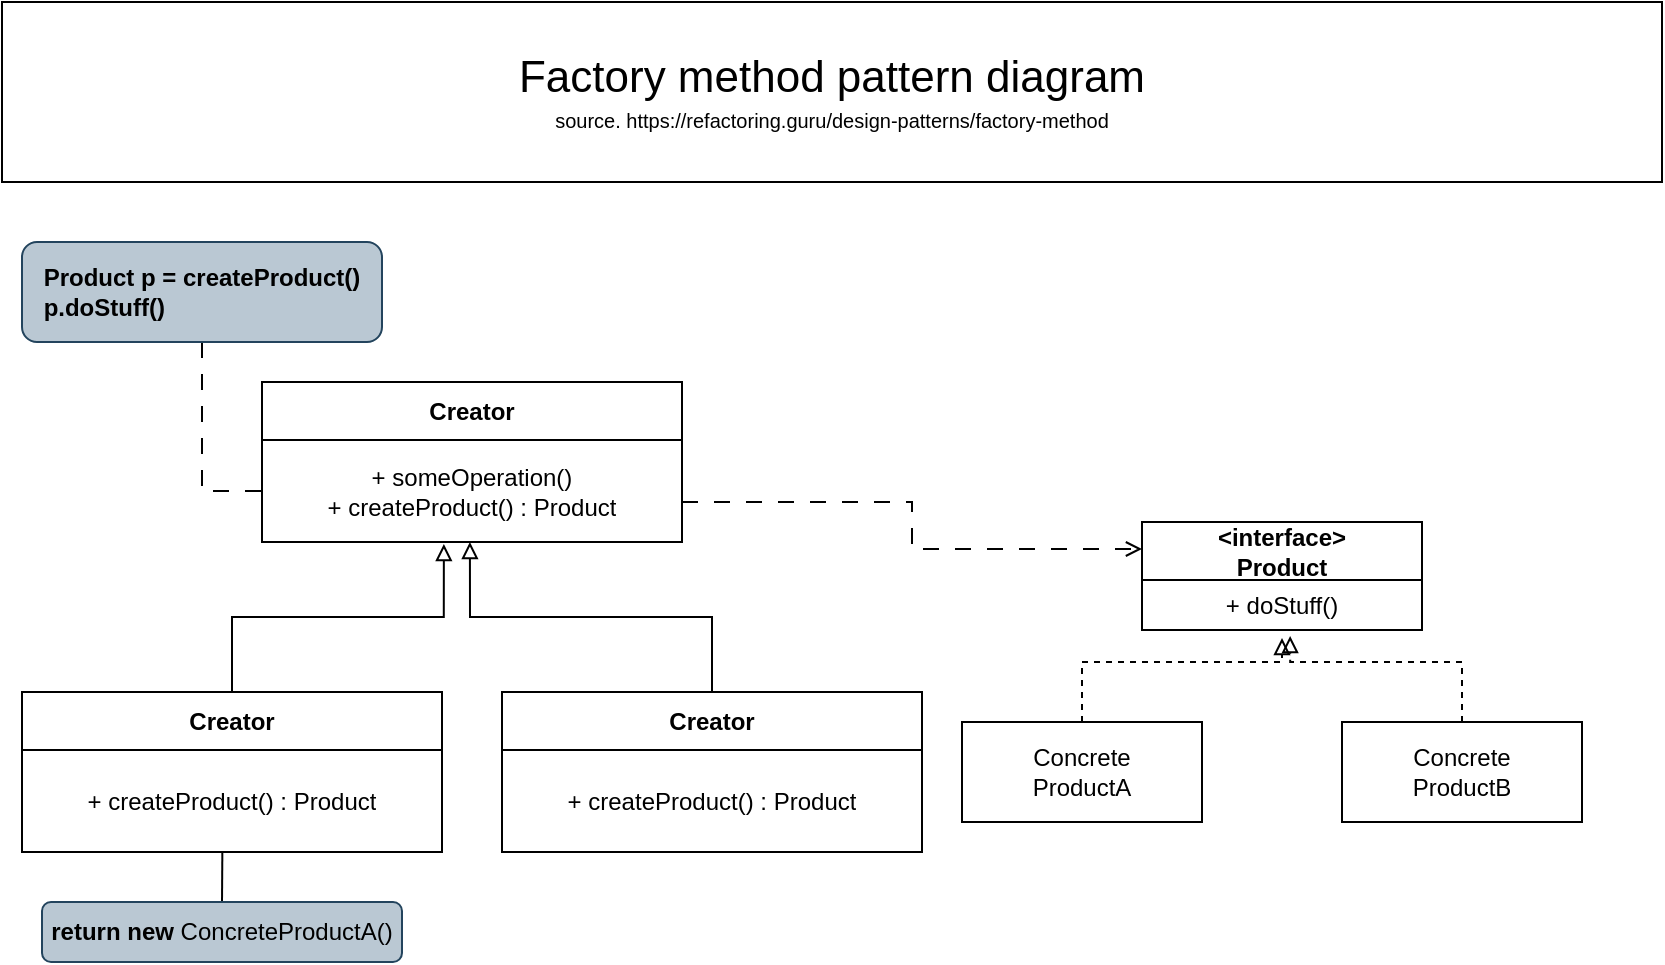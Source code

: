 <mxfile version="21.0.6" type="github"><diagram name="Page-1" id="bex9QikmEBqdrxeCQapa"><mxGraphModel dx="1434" dy="796" grid="1" gridSize="10" guides="1" tooltips="1" connect="1" arrows="1" fold="1" page="1" pageScale="1" pageWidth="850" pageHeight="1100" math="0" shadow="0"><root><mxCell id="0"/><mxCell id="1" parent="0"/><mxCell id="CNyYi0rzuvvtjimQau6s-1" value="&lt;font style=&quot;&quot;&gt;&lt;span style=&quot;font-size: 22px;&quot;&gt;Factory method pattern diagram&lt;/span&gt;&lt;br&gt;&lt;font style=&quot;font-size: 10px;&quot;&gt;source.&amp;nbsp;https://refactoring.guru/design-patterns/factory-method&lt;/font&gt;&lt;br&gt;&lt;/font&gt;" style="rounded=0;whiteSpace=wrap;html=1;" vertex="1" parent="1"><mxGeometry x="10" y="20" width="830" height="90" as="geometry"/></mxCell><mxCell id="CNyYi0rzuvvtjimQau6s-2" value="&amp;lt;interface&amp;gt;&lt;br&gt;Product" style="swimlane;fontStyle=1;align=center;verticalAlign=middle;childLayout=stackLayout;horizontal=1;startSize=29;horizontalStack=0;resizeParent=1;resizeParentMax=0;resizeLast=0;collapsible=0;marginBottom=0;html=1;whiteSpace=wrap;" vertex="1" parent="1"><mxGeometry x="580" y="280" width="140" height="54" as="geometry"/></mxCell><mxCell id="CNyYi0rzuvvtjimQau6s-3" value="+ doStuff()" style="text;html=1;strokeColor=none;fillColor=none;align=center;verticalAlign=middle;spacingLeft=4;spacingRight=4;overflow=hidden;rotatable=0;points=[[0,0.5],[1,0.5]];portConstraint=eastwest;whiteSpace=wrap;" vertex="1" parent="CNyYi0rzuvvtjimQau6s-2"><mxGeometry y="29" width="140" height="25" as="geometry"/></mxCell><mxCell id="CNyYi0rzuvvtjimQau6s-8" style="edgeStyle=orthogonalEdgeStyle;rounded=0;orthogonalLoop=1;jettySize=auto;html=1;entryX=0.5;entryY=1.16;entryDx=0;entryDy=0;entryPerimeter=0;dashed=1;endArrow=block;endFill=0;" edge="1" parent="1" source="CNyYi0rzuvvtjimQau6s-5" target="CNyYi0rzuvvtjimQau6s-3"><mxGeometry relative="1" as="geometry"><Array as="points"><mxPoint x="550" y="350"/><mxPoint x="650" y="350"/></Array></mxGeometry></mxCell><mxCell id="CNyYi0rzuvvtjimQau6s-5" value="Concrete &lt;br&gt;ProductA" style="rounded=0;whiteSpace=wrap;html=1;" vertex="1" parent="1"><mxGeometry x="490" y="380" width="120" height="50" as="geometry"/></mxCell><mxCell id="CNyYi0rzuvvtjimQau6s-7" value="" style="edgeStyle=orthogonalEdgeStyle;rounded=0;orthogonalLoop=1;jettySize=auto;html=1;entryX=0.529;entryY=1.12;entryDx=0;entryDy=0;entryPerimeter=0;dashed=1;endArrow=block;endFill=0;" edge="1" parent="1" source="CNyYi0rzuvvtjimQau6s-6" target="CNyYi0rzuvvtjimQau6s-3"><mxGeometry relative="1" as="geometry"><Array as="points"><mxPoint x="740" y="350"/><mxPoint x="654" y="350"/></Array></mxGeometry></mxCell><mxCell id="CNyYi0rzuvvtjimQau6s-6" value="Concrete &lt;br&gt;ProductB" style="rounded=0;whiteSpace=wrap;html=1;" vertex="1" parent="1"><mxGeometry x="680" y="380" width="120" height="50" as="geometry"/></mxCell><mxCell id="CNyYi0rzuvvtjimQau6s-9" value="Creator" style="swimlane;fontStyle=1;align=center;verticalAlign=middle;childLayout=stackLayout;horizontal=1;startSize=29;horizontalStack=0;resizeParent=1;resizeParentMax=0;resizeLast=0;collapsible=0;marginBottom=0;html=1;whiteSpace=wrap;" vertex="1" parent="1"><mxGeometry x="140" y="210" width="210" height="80" as="geometry"/></mxCell><mxCell id="CNyYi0rzuvvtjimQau6s-10" value="+ someOperation()&lt;br&gt;+ createProduct() : Product" style="text;html=1;strokeColor=none;fillColor=none;align=center;verticalAlign=middle;spacingLeft=4;spacingRight=4;overflow=hidden;rotatable=0;points=[[0,0.5],[1,0.5]];portConstraint=eastwest;whiteSpace=wrap;" vertex="1" parent="CNyYi0rzuvvtjimQau6s-9"><mxGeometry y="29" width="210" height="51" as="geometry"/></mxCell><mxCell id="CNyYi0rzuvvtjimQau6s-17" style="edgeStyle=orthogonalEdgeStyle;rounded=0;orthogonalLoop=1;jettySize=auto;html=1;entryX=0.433;entryY=1.02;entryDx=0;entryDy=0;entryPerimeter=0;endArrow=block;endFill=0;" edge="1" parent="1" source="CNyYi0rzuvvtjimQau6s-11" target="CNyYi0rzuvvtjimQau6s-10"><mxGeometry relative="1" as="geometry"><mxPoint x="230" y="300" as="targetPoint"/></mxGeometry></mxCell><mxCell id="CNyYi0rzuvvtjimQau6s-11" value="Creator" style="swimlane;fontStyle=1;align=center;verticalAlign=middle;childLayout=stackLayout;horizontal=1;startSize=29;horizontalStack=0;resizeParent=1;resizeParentMax=0;resizeLast=0;collapsible=0;marginBottom=0;html=1;whiteSpace=wrap;" vertex="1" parent="1"><mxGeometry x="20" y="365" width="210" height="80" as="geometry"/></mxCell><mxCell id="CNyYi0rzuvvtjimQau6s-12" value="+ createProduct() : Product" style="text;html=1;strokeColor=none;fillColor=none;align=center;verticalAlign=middle;spacingLeft=4;spacingRight=4;overflow=hidden;rotatable=0;points=[[0,0.5],[1,0.5]];portConstraint=eastwest;whiteSpace=wrap;" vertex="1" parent="CNyYi0rzuvvtjimQau6s-11"><mxGeometry y="29" width="210" height="51" as="geometry"/></mxCell><mxCell id="CNyYi0rzuvvtjimQau6s-16" style="edgeStyle=orthogonalEdgeStyle;orthogonalLoop=1;jettySize=auto;html=1;entryX=0.495;entryY=1;entryDx=0;entryDy=0;entryPerimeter=0;rounded=0;endArrow=block;endFill=0;" edge="1" parent="1" source="CNyYi0rzuvvtjimQau6s-14" target="CNyYi0rzuvvtjimQau6s-10"><mxGeometry relative="1" as="geometry"/></mxCell><mxCell id="CNyYi0rzuvvtjimQau6s-14" value="Creator" style="swimlane;fontStyle=1;align=center;verticalAlign=middle;childLayout=stackLayout;horizontal=1;startSize=29;horizontalStack=0;resizeParent=1;resizeParentMax=0;resizeLast=0;collapsible=0;marginBottom=0;html=1;whiteSpace=wrap;" vertex="1" parent="1"><mxGeometry x="260" y="365" width="210" height="80" as="geometry"/></mxCell><mxCell id="CNyYi0rzuvvtjimQau6s-15" value="+ createProduct() : Product" style="text;html=1;strokeColor=none;fillColor=none;align=center;verticalAlign=middle;spacingLeft=4;spacingRight=4;overflow=hidden;rotatable=0;points=[[0,0.5],[1,0.5]];portConstraint=eastwest;whiteSpace=wrap;" vertex="1" parent="CNyYi0rzuvvtjimQau6s-14"><mxGeometry y="29" width="210" height="51" as="geometry"/></mxCell><mxCell id="CNyYi0rzuvvtjimQau6s-20" style="edgeStyle=orthogonalEdgeStyle;rounded=0;orthogonalLoop=1;jettySize=auto;html=1;exitX=0.5;exitY=0;exitDx=0;exitDy=0;strokeColor=default;endArrow=none;endFill=0;entryX=0.477;entryY=1.007;entryDx=0;entryDy=0;entryPerimeter=0;" edge="1" parent="1" source="CNyYi0rzuvvtjimQau6s-18" target="CNyYi0rzuvvtjimQau6s-12"><mxGeometry relative="1" as="geometry"><mxPoint x="120" y="450" as="targetPoint"/></mxGeometry></mxCell><mxCell id="CNyYi0rzuvvtjimQau6s-18" value="&lt;b&gt;return new&lt;/b&gt; ConcreteProductA()" style="rounded=1;whiteSpace=wrap;html=1;fillColor=#bac8d3;strokeColor=#23445d;" vertex="1" parent="1"><mxGeometry x="30" y="470" width="180" height="30" as="geometry"/></mxCell><mxCell id="CNyYi0rzuvvtjimQau6s-24" style="edgeStyle=orthogonalEdgeStyle;rounded=0;orthogonalLoop=1;jettySize=auto;html=1;endArrow=none;endFill=0;dashed=1;dashPattern=8 8;" edge="1" parent="1" source="CNyYi0rzuvvtjimQau6s-23" target="CNyYi0rzuvvtjimQau6s-10"><mxGeometry relative="1" as="geometry"/></mxCell><mxCell id="CNyYi0rzuvvtjimQau6s-23" value="&lt;div style=&quot;text-align: left;&quot;&gt;&lt;b style=&quot;background-color: initial;&quot;&gt;Product p = createProduct()&lt;/b&gt;&lt;/div&gt;&lt;b&gt;&lt;div style=&quot;text-align: left;&quot;&gt;&lt;b style=&quot;background-color: initial;&quot;&gt;p.doStuff()&lt;/b&gt;&lt;/div&gt;&lt;/b&gt;" style="rounded=1;whiteSpace=wrap;html=1;fillColor=#bac8d3;strokeColor=#23445d;" vertex="1" parent="1"><mxGeometry x="20" y="140" width="180" height="50" as="geometry"/></mxCell><mxCell id="CNyYi0rzuvvtjimQau6s-25" style="edgeStyle=orthogonalEdgeStyle;rounded=0;orthogonalLoop=1;jettySize=auto;html=1;endArrow=open;endFill=0;dashed=1;dashPattern=8 8;entryX=0;entryY=0.25;entryDx=0;entryDy=0;" edge="1" parent="1" target="CNyYi0rzuvvtjimQau6s-2"><mxGeometry relative="1" as="geometry"><mxPoint x="350" y="270" as="sourcePoint"/><mxPoint x="380" y="324" as="targetPoint"/><Array as="points"><mxPoint x="350" y="270"/><mxPoint x="465" y="270"/><mxPoint x="465" y="294"/></Array></mxGeometry></mxCell></root></mxGraphModel></diagram></mxfile>